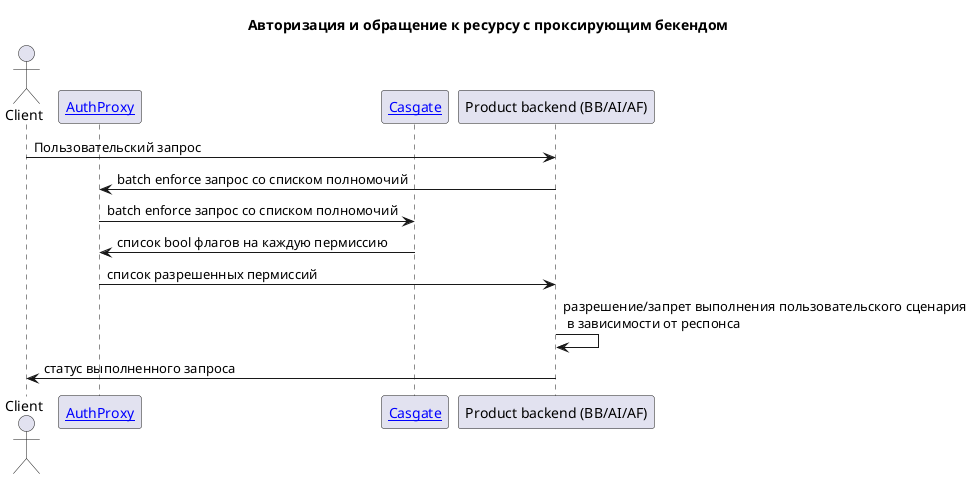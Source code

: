 @startuml
title Авторизация и обращение к ресурсу с проксирующим бекендом

actor Client

participant "[[/architect/components/platform.iam.auth_proxy AuthProxy]]" as AuthProxy
participant "[[/architect/components/platform.iam.casgate Casgate]]" as Casgate
participant "Product backend (BB/AI/AF)" as ResourceBackend

Client -> ResourceBackend: Пользовательский запрос
ResourceBackend -> AuthProxy: batch enforce запрос со списком полномочий

AuthProxy -> Casgate: batch enforce запрос со списком полномочий
Casgate -> AuthProxy: список bool флагов на каждую пермиссию
AuthProxy -> ResourceBackend: список разрешенных пермиссий

ResourceBackend -> ResourceBackend: разрешение/запрет выполнения пользовательского сценария \n в зависимости от респонса
ResourceBackend -> Client: статус выполненного запроса

@enduml
